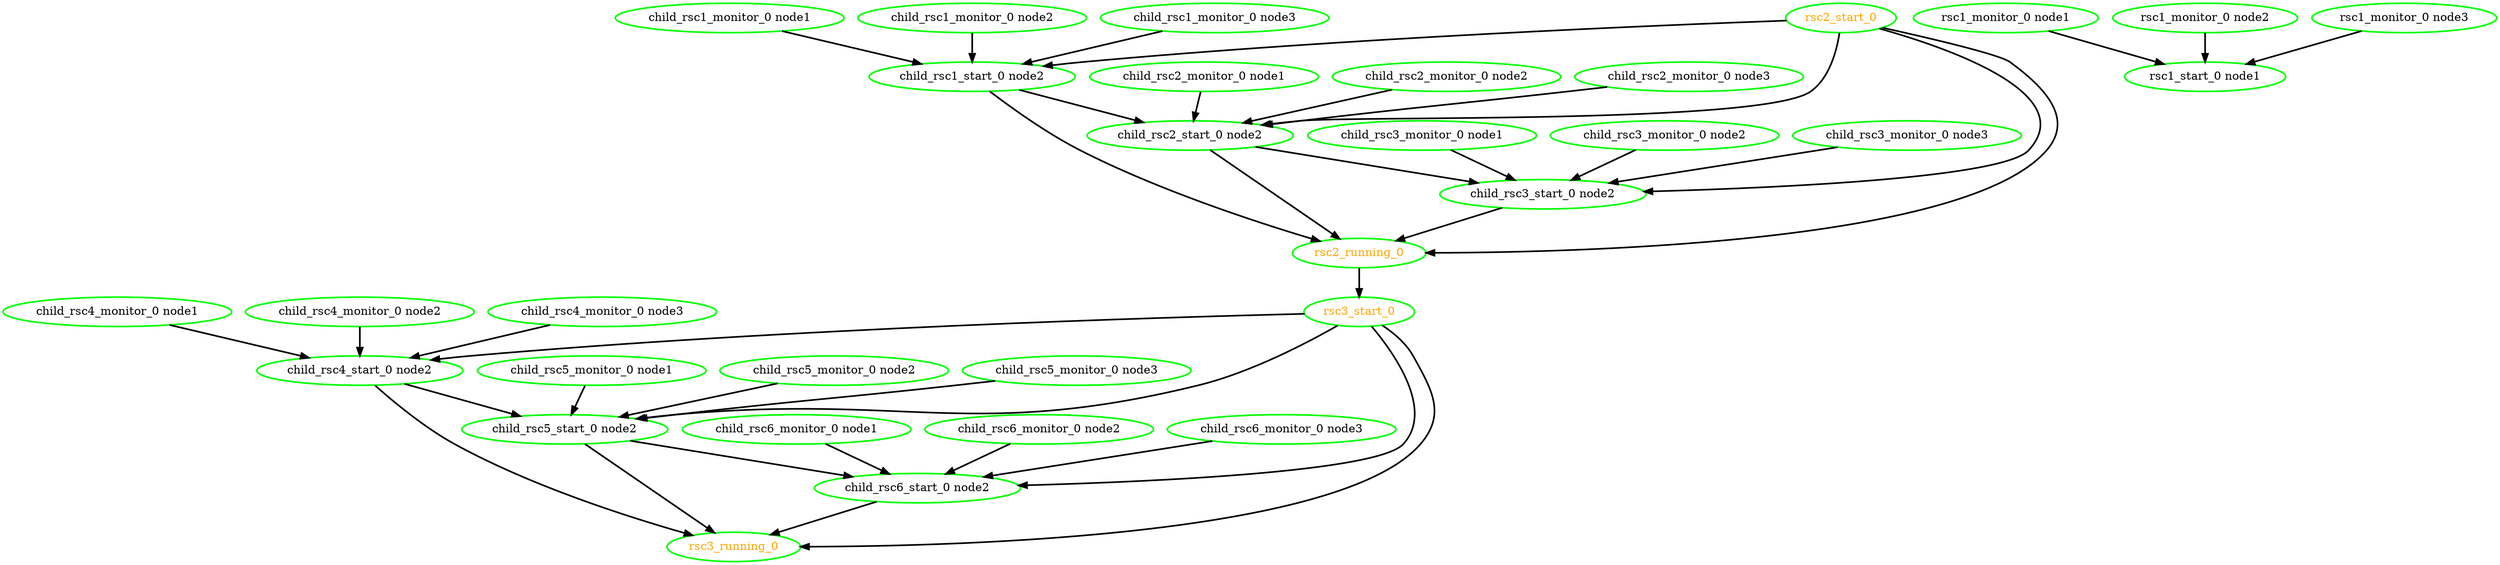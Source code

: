 digraph "g" {
"child_rsc1_monitor_0 node1" -> "child_rsc1_start_0 node2" [ style = bold]
"child_rsc1_monitor_0 node1" [ style=bold color="green" fontcolor="black"]
"child_rsc1_monitor_0 node2" -> "child_rsc1_start_0 node2" [ style = bold]
"child_rsc1_monitor_0 node2" [ style=bold color="green" fontcolor="black"]
"child_rsc1_monitor_0 node3" -> "child_rsc1_start_0 node2" [ style = bold]
"child_rsc1_monitor_0 node3" [ style=bold color="green" fontcolor="black"]
"child_rsc1_start_0 node2" -> "child_rsc2_start_0 node2" [ style = bold]
"child_rsc1_start_0 node2" -> "rsc2_running_0" [ style = bold]
"child_rsc1_start_0 node2" [ style=bold color="green" fontcolor="black"]
"child_rsc2_monitor_0 node1" -> "child_rsc2_start_0 node2" [ style = bold]
"child_rsc2_monitor_0 node1" [ style=bold color="green" fontcolor="black"]
"child_rsc2_monitor_0 node2" -> "child_rsc2_start_0 node2" [ style = bold]
"child_rsc2_monitor_0 node2" [ style=bold color="green" fontcolor="black"]
"child_rsc2_monitor_0 node3" -> "child_rsc2_start_0 node2" [ style = bold]
"child_rsc2_monitor_0 node3" [ style=bold color="green" fontcolor="black"]
"child_rsc2_start_0 node2" -> "child_rsc3_start_0 node2" [ style = bold]
"child_rsc2_start_0 node2" -> "rsc2_running_0" [ style = bold]
"child_rsc2_start_0 node2" [ style=bold color="green" fontcolor="black"]
"child_rsc3_monitor_0 node1" -> "child_rsc3_start_0 node2" [ style = bold]
"child_rsc3_monitor_0 node1" [ style=bold color="green" fontcolor="black"]
"child_rsc3_monitor_0 node2" -> "child_rsc3_start_0 node2" [ style = bold]
"child_rsc3_monitor_0 node2" [ style=bold color="green" fontcolor="black"]
"child_rsc3_monitor_0 node3" -> "child_rsc3_start_0 node2" [ style = bold]
"child_rsc3_monitor_0 node3" [ style=bold color="green" fontcolor="black"]
"child_rsc3_start_0 node2" -> "rsc2_running_0" [ style = bold]
"child_rsc3_start_0 node2" [ style=bold color="green" fontcolor="black"]
"child_rsc4_monitor_0 node1" -> "child_rsc4_start_0 node2" [ style = bold]
"child_rsc4_monitor_0 node1" [ style=bold color="green" fontcolor="black"]
"child_rsc4_monitor_0 node2" -> "child_rsc4_start_0 node2" [ style = bold]
"child_rsc4_monitor_0 node2" [ style=bold color="green" fontcolor="black"]
"child_rsc4_monitor_0 node3" -> "child_rsc4_start_0 node2" [ style = bold]
"child_rsc4_monitor_0 node3" [ style=bold color="green" fontcolor="black"]
"child_rsc4_start_0 node2" -> "child_rsc5_start_0 node2" [ style = bold]
"child_rsc4_start_0 node2" -> "rsc3_running_0" [ style = bold]
"child_rsc4_start_0 node2" [ style=bold color="green" fontcolor="black"]
"child_rsc5_monitor_0 node1" -> "child_rsc5_start_0 node2" [ style = bold]
"child_rsc5_monitor_0 node1" [ style=bold color="green" fontcolor="black"]
"child_rsc5_monitor_0 node2" -> "child_rsc5_start_0 node2" [ style = bold]
"child_rsc5_monitor_0 node2" [ style=bold color="green" fontcolor="black"]
"child_rsc5_monitor_0 node3" -> "child_rsc5_start_0 node2" [ style = bold]
"child_rsc5_monitor_0 node3" [ style=bold color="green" fontcolor="black"]
"child_rsc5_start_0 node2" -> "child_rsc6_start_0 node2" [ style = bold]
"child_rsc5_start_0 node2" -> "rsc3_running_0" [ style = bold]
"child_rsc5_start_0 node2" [ style=bold color="green" fontcolor="black"]
"child_rsc6_monitor_0 node1" -> "child_rsc6_start_0 node2" [ style = bold]
"child_rsc6_monitor_0 node1" [ style=bold color="green" fontcolor="black"]
"child_rsc6_monitor_0 node2" -> "child_rsc6_start_0 node2" [ style = bold]
"child_rsc6_monitor_0 node2" [ style=bold color="green" fontcolor="black"]
"child_rsc6_monitor_0 node3" -> "child_rsc6_start_0 node2" [ style = bold]
"child_rsc6_monitor_0 node3" [ style=bold color="green" fontcolor="black"]
"child_rsc6_start_0 node2" -> "rsc3_running_0" [ style = bold]
"child_rsc6_start_0 node2" [ style=bold color="green" fontcolor="black"]
"rsc1_monitor_0 node1" -> "rsc1_start_0 node1" [ style = bold]
"rsc1_monitor_0 node1" [ style=bold color="green" fontcolor="black"]
"rsc1_monitor_0 node2" -> "rsc1_start_0 node1" [ style = bold]
"rsc1_monitor_0 node2" [ style=bold color="green" fontcolor="black"]
"rsc1_monitor_0 node3" -> "rsc1_start_0 node1" [ style = bold]
"rsc1_monitor_0 node3" [ style=bold color="green" fontcolor="black"]
"rsc1_start_0 node1" [ style=bold color="green" fontcolor="black"]
"rsc2_running_0" -> "rsc3_start_0" [ style = bold]
"rsc2_running_0" [ style=bold color="green" fontcolor="orange"]
"rsc2_start_0" -> "child_rsc1_start_0 node2" [ style = bold]
"rsc2_start_0" -> "child_rsc2_start_0 node2" [ style = bold]
"rsc2_start_0" -> "child_rsc3_start_0 node2" [ style = bold]
"rsc2_start_0" -> "rsc2_running_0" [ style = bold]
"rsc2_start_0" [ style=bold color="green" fontcolor="orange"]
"rsc3_running_0" [ style=bold color="green" fontcolor="orange"]
"rsc3_start_0" -> "child_rsc4_start_0 node2" [ style = bold]
"rsc3_start_0" -> "child_rsc5_start_0 node2" [ style = bold]
"rsc3_start_0" -> "child_rsc6_start_0 node2" [ style = bold]
"rsc3_start_0" -> "rsc3_running_0" [ style = bold]
"rsc3_start_0" [ style=bold color="green" fontcolor="orange"]
}
